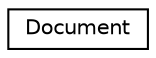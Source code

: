 digraph "Graphical Class Hierarchy"
{
  edge [fontname="Helvetica",fontsize="10",labelfontname="Helvetica",labelfontsize="10"];
  node [fontname="Helvetica",fontsize="10",shape=record];
  rankdir="LR";
  Node0 [label="Document",height=0.2,width=0.4,color="black", fillcolor="white", style="filled",URL="$classDocument.html"];
}
